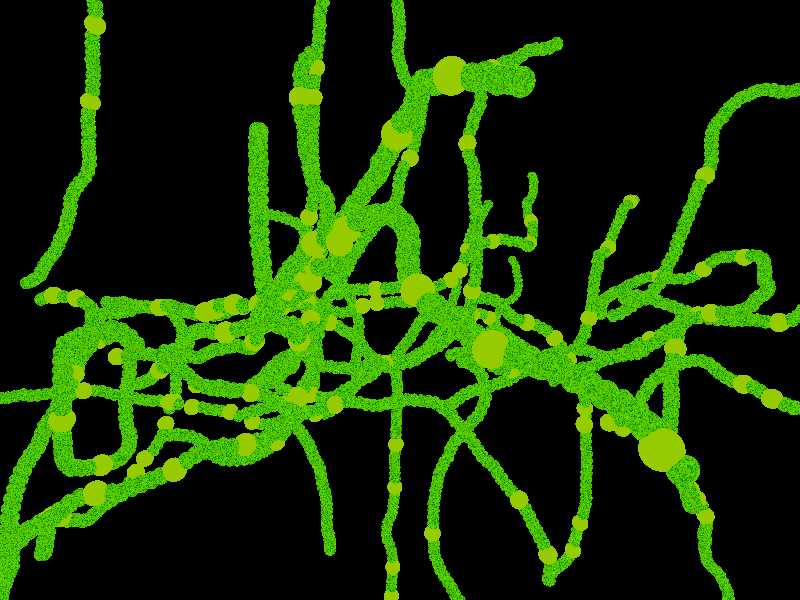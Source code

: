 // Persistence of Vision Ray Tracer Scene Description File
// File: SnailShell.pov

#version 3.6; // current version is 3.8

/* 
Information on Pov-Ray:
 
My personal introduction into Pov-Ray was the excellent book "3D-Welten, professionelle Animationen und fotorealistische Grafiken mit Raytracing" from 
Toni Lama by Carl Hanser Verlag München Wien, 2004. Apart of that I recommend the Pov-Ray-homepage (http://www.povray.org).

Further information on Pov-Ray can be found at https://sus.ziti.uni-heidelberg.de/Lehre/WS2021_Tools/POVRAY/POVRAY_PeterFischer.pdf,  
https://wiki.povray.org/content/Main_Page, https://de.wikibooks.org/wiki/Raytracing_mit_POV-Ray or, in german language, here: https://www.f-lohmueller.de/pov_tut/pov__ger.htm
*/ 
 
/*
---------------------------------------------------Modeling approach---------------------------------------------- 

This worm is created in some kind of random walk. We start at a given position by inserting a sphere at this position. In this example here, the worm is then constructed along the z-axis. So the next
sphere is placed in a given distance on the z-axis and then rotated around the y and x-axis by small, random angles. (Between -20 and 20 degrees in both cases.) This new position then becomes the starting point for defining 
the next position, for the next sphere. Angles from subsequent steps are added up for generating a realistic random, worm-like structure.  */ 

//-----------------------------------Scene settings (Camera, light, background)-------------------------------------------------

global_settings {
    assumed_gamma 1.0
    max_trace_level 5
}

#declare Camera = camera {
    location  <110, -4, 0>
    right     x*image_width/image_height
    look_at   <0, -4,  0>
}

camera {Camera}

background { 
    color rgb <0, 0, 0> 
}

// create a regular point light source
light_source {
    0*x                  // light's position (translated below)
    color rgb <1,1,1>    // light's color
    translate <500, 500, -500>
} 

light_source {
     0*x                  // light's position (translated below)
    color rgb <1,1,1>    // light's color
    translate <500, -500, -500>
}  /*




//Das Koordinatensystem

cylinder { <-1000, 0, 0>, <1000, 0, 0>, 0.1
  pigment {

    color rgb <1,0,0>     // solid color pigment
  }
}

cylinder { <0, -1000, 0>, <0, 1000, 0>, 0.1 
  pigment {

    color rgb <0,1,0>     // solid color pigment
  }
}

cylinder { <0, 0, -1000>, <0, 0, 1000>, 0.1 
  pigment {

    color rgb <0,0,1>     // solid color pigment
  }
} 

        */



// Definition of textures ---------------------------------------------------------------
  
#declare Normal1 =     normal {
    dents 2.8         // any pattern optionally followed by an intensity value [0.5]
    turbulence 1.3   // some turbulence
    scale 0.1       // any transformations
}

#declare Normal2 =     // texture component
normal {
    agate 2.8         // any pattern optionally followed by an intensity value [0.5]
    turbulence 1   // some turbulence
    scale 1.5       // any transformations
}    

#declare Normal3 =     normal {
    bumps 0.8         // any pattern optionally followed by an intensity value [0.5]
    scale 0.01       // any transformations
} 
  


#declare Texturhuelle1 =  texture{
    pigment {          // (---surface color---)
        dents       // some pattern
        color_map {      // color map
            [0.05 color rgb <0.,0.3,0>]
            [0.1 color rgb <0.1,0.5,0>]
            [0.6 color rgb <0.1,1,0.>]
        }
        turbulence 1.3   // some turbulence
        scale 0.1    // transformations
    } 
// texture component
    normal {
        average
        normal_map {
            [1, Normal1 ]
            [1, Normal2 ]
        }
    } 
// control an object's surface finish
    finish {
        ambient 0.2          // ambient surface reflection color [0.1]
        diffuse 0.6          // amount [0.6]
        brilliance 1.0       // tightness of diffuse illumination [1.0]
        specular 0.5       // amount [0.0]
        metallic 0.9  // give highlight color of surface
    } // finish
}


#declare Texturhuelle3 =  texture{
    pigment {
        color rgb <0.3,0.6,0>     // solid color pigment
    }
    normal {
        bumps 0.8         // any pattern optionally followed by an intensity value [0.5]
        turbulence 1   // some turbulence
        scale 0.045       // any transformations
    }    
    finish {
        ambient 0.1          // ambient surface reflection color [0.1]
        diffuse 0.6          // amount [0.6]
        brilliance 1.0       // tightness of diffuse illumination [1.0]
        phong 0.8          // amount [0.0]
        metallic 0.9  // give highlight color of surface
    } // finish
}

  //-----------------------Huelle------------------------------------------

#declare Huelle =  sphere { 
    < 0,   0,    0>, 1.2 
    scale <1.4, 1.4, 1.2>
    scale 0.7
}   



#declare Huelle2 = object {
    Huelle
    scale 0.9
}

#declare Huelle3 = object {
    Huelle
    scale 0.9
} 

  
#declare chance1a = seed (3);
#declare chance1b = seed (3);
  
#declare chance2 = seed (7);

#declare tickerFaden = 0;
#while (tickerFaden < 30)


//Loop for calculation of positions 


    #declare Number = floor(50 + 30 * rand(chance2));
    #declare Positions = array[Number];
    #declare AngleXArray = array[Number];                   //Array for angles of rotation around x-axis
    #declare AngleYArray = array[Number];                   //Array for angles of rotation around y-axis
    #declare Distance0 = 1.26;
    #declare AngleX = 0;
    #declare AngleY = 0; 
    #declare Start = <0, 0, 0>;
    #declare P2 = Start;
    #declare Hetero = 0; 

    #declare ticker = 0;
    #while (ticker < Number)

        #if (rand(chance1a)<0.07)                            //if-statement for inserting larger Heterocysts; Distances have to be enlarged for two subsequent steps. 

            #declare Hetero = 1; 
            #declare Distance = 1.5 * Distance; 

        #else

            #if (Hetero > 0)

                #declare Hetero = 0; 
                #declare Distance = 1.5 * Distance0; 

            #else

                #declare Hetero = 0; 
                #declare Distance = Distance0; 

            #end
        #end
  

        #declare P1 = Start + <0, 0, Distance>;
        #declare P1 = vrotate (P1, <AngleX, 0, 0>);
        #declare P1 = vrotate (P1, <0, AngleY, 0>); 
        #declare PEnd = P1 + P2;

        #declare Positions[ticker] = PEnd; 
        #declare AngleXArray[ticker] = AngleX; 
        #declare AngleYArray[ticker] = AngleY; 

        #declare P2 = PEnd;
        #declare AngleX = AngleX + 40*(rand(chance2)-0.5);
        #declare AngleY = AngleY + 40*(rand(chance2)-0.5);

    #declare ticker = ticker + 1;
    #end 




 
//The actual structure

    #declare chance1 = seed (3);                          //These random number have to be equivalent to the random variable chance1 from above!


    union {

    #declare PreAngleX = 0;
    #declare PreAngleY = 0;

        #declare ticker = 0;
        #while (ticker < Number)

            #declare P1 = Positions [ticker];
            #declare AngleX = AngleXArray [ticker];                                 //Values for positions and angles are taken from the arrays.
            #declare AngleY = AngleYArray [ticker];                                 //Values for positions and angles are taken from the arrays.


            #if (ticker > 0)
                #declare PreAngleX = AngleXArray [ticker-1]; 
                #declare PreAngleY = AngleYArray [ticker-1]; 
            #else
                #declare PreAngleX = 0;                                        //Here angles from the position before are taken from the arrays; if-statements avoids working with undefined values for ticker. 
                #declare PreAngleY = 0; 
            #end

            #declare AngleX = (AngleX + PreAngleX)/2;                          //Actual angles are calculated as the mean between the current angle and the angle of the precursor element.
            #declare AngleY = (AngleY + PreAngleY)/2; 
        
            #if (rand(chance1b)<0.07)                                           //if-statement for inserting larger heterocysts.

                object {
                    Huelle3
                    scale <1.5, 1.5, 1.7>
                    rotate <AngleX, 0, 0>
                    rotate <0, AngleY, 0>
                    translate P1 
                    texture {
                        Texturhuelle3
                    }
                } 

            #else

                object {
                    Huelle
                    rotate <AngleX, 0, 0>
                    rotate <0, AngleY, 0>
                    translate P1 
                    texture {
                        Texturhuelle1
                    }
                } 
            #end
  
        #declare ticker = ticker + 1;
        #end 
    
    translate <0, -30 * rand(chance2), -80 +120 *rand(chance2)>
}


#declare tickerFaden = tickerFaden + 1;
#end  
